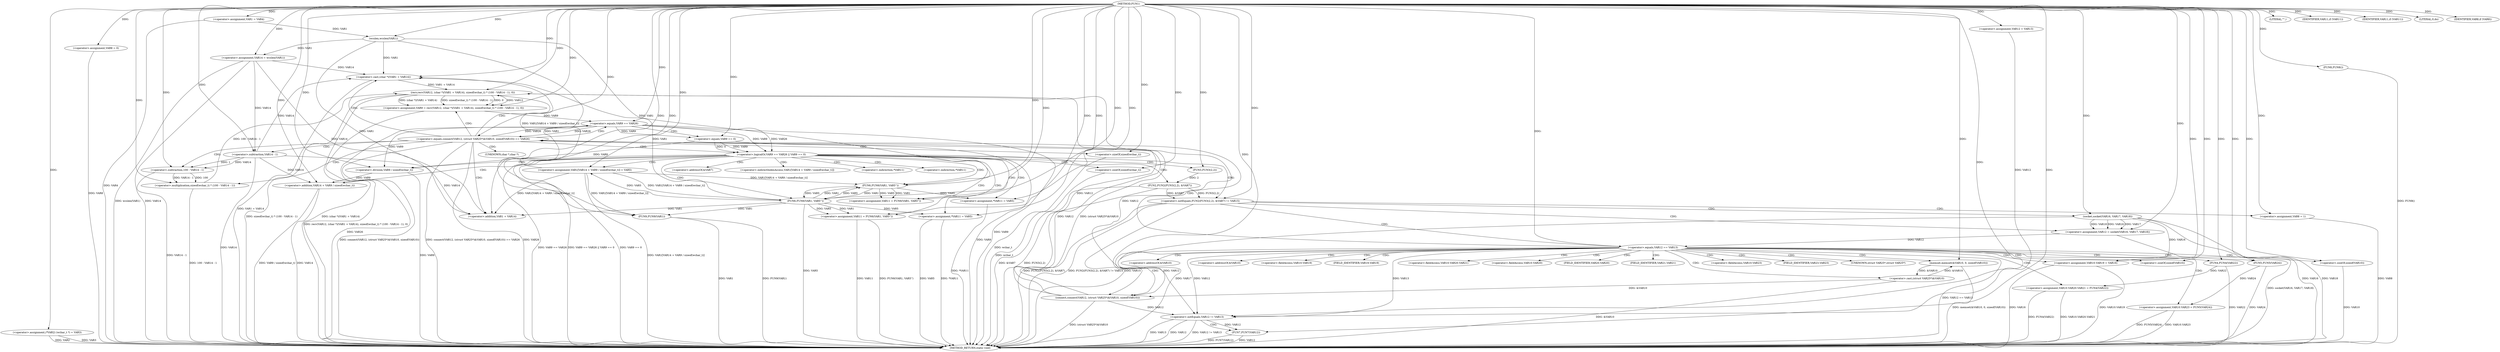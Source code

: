 digraph FUN1 {  
"1000100" [label = "(METHOD,FUN1)" ]
"1000271" [label = "(METHOD_RETURN,static void)" ]
"1000104" [label = "(<operator>.assignment,(*VAR2) (wchar_t *) = VAR3)" ]
"1000107" [label = "(LITERAL,\"\",)" ]
"1000108" [label = "(<operator>.assignment,VAR1 = VAR4)" ]
"1000114" [label = "(<operator>.assignment,VAR8 = 0)" ]
"1000121" [label = "(<operator>.assignment,VAR12 = VAR13)" ]
"1000125" [label = "(<operator>.assignment,VAR14 = wcslen(VAR1))" ]
"1000127" [label = "(wcslen,wcslen(VAR1))" ]
"1000132" [label = "(<operator>.notEquals,FUN2(FUN3(2,2), &VAR7) != VAR15)" ]
"1000133" [label = "(FUN2,FUN2(FUN3(2,2), &VAR7))" ]
"1000134" [label = "(FUN3,FUN3(2,2))" ]
"1000142" [label = "(<operator>.assignment,VAR8 = 1)" ]
"1000145" [label = "(<operator>.assignment,VAR12 = socket(VAR16, VAR17, VAR18))" ]
"1000147" [label = "(socket,socket(VAR16, VAR17, VAR18))" ]
"1000152" [label = "(<operator>.equals,VAR12 == VAR13)" ]
"1000157" [label = "(memset,memset(&VAR10, 0, sizeof(VAR10)))" ]
"1000161" [label = "(<operator>.sizeOf,sizeof(VAR10))" ]
"1000163" [label = "(<operator>.assignment,VAR10.VAR19 = VAR16)" ]
"1000168" [label = "(<operator>.assignment,VAR10.VAR20.VAR21 = FUN4(VAR22))" ]
"1000174" [label = "(FUN4,FUN4(VAR22))" ]
"1000176" [label = "(<operator>.assignment,VAR10.VAR23 = FUN5(VAR24))" ]
"1000180" [label = "(FUN5,FUN5(VAR24))" ]
"1000183" [label = "(<operator>.equals,connect(VAR12, (struct VAR25*)&VAR10, sizeof(VAR10)) == VAR26)" ]
"1000184" [label = "(connect,connect(VAR12, (struct VAR25*)&VAR10, sizeof(VAR10)))" ]
"1000186" [label = "(<operator>.cast,(struct VAR25*)&VAR10)" ]
"1000190" [label = "(<operator>.sizeOf,sizeof(VAR10))" ]
"1000195" [label = "(<operator>.assignment,VAR9 = recv(VAR12, (char *)(VAR1 + VAR14), sizeof(wchar_t) * (100 - VAR14 - 1), 0))" ]
"1000197" [label = "(recv,recv(VAR12, (char *)(VAR1 + VAR14), sizeof(wchar_t) * (100 - VAR14 - 1), 0))" ]
"1000199" [label = "(<operator>.cast,(char *)(VAR1 + VAR14))" ]
"1000201" [label = "(<operator>.addition,VAR1 + VAR14)" ]
"1000204" [label = "(<operator>.multiplication,sizeof(wchar_t) * (100 - VAR14 - 1))" ]
"1000205" [label = "(<operator>.sizeOf,sizeof(wchar_t))" ]
"1000207" [label = "(<operator>.subtraction,100 - VAR14 - 1)" ]
"1000209" [label = "(<operator>.subtraction,VAR14 - 1)" ]
"1000214" [label = "(<operator>.logicalOr,VAR9 == VAR26 || VAR9 == 0)" ]
"1000215" [label = "(<operator>.equals,VAR9 == VAR26)" ]
"1000218" [label = "(<operator>.equals,VAR9 == 0)" ]
"1000223" [label = "(<operator>.assignment,VAR1[VAR14 + VAR9 / sizeof(wchar_t)] = VAR5)" ]
"1000226" [label = "(<operator>.addition,VAR14 + VAR9 / sizeof(wchar_t))" ]
"1000228" [label = "(<operator>.division,VAR9 / sizeof(wchar_t))" ]
"1000230" [label = "(<operator>.sizeOf,sizeof(wchar_t))" ]
"1000233" [label = "(<operator>.assignment,VAR11 = FUN6(VAR1, VAR5''))" ]
"1000235" [label = "(FUN6,FUN6(VAR1, VAR5''))" ]
"1000239" [label = "(IDENTIFIER,VAR11,if (VAR11))" ]
"1000241" [label = "(<operator>.assignment,*VAR11 = VAR5)" ]
"1000245" [label = "(<operator>.assignment,VAR11 = FUN6(VAR1, VAR5''))" ]
"1000247" [label = "(FUN6,FUN6(VAR1, VAR5''))" ]
"1000251" [label = "(IDENTIFIER,VAR11,if (VAR11))" ]
"1000253" [label = "(<operator>.assignment,*VAR11 = VAR5)" ]
"1000257" [label = "(LITERAL,0,do)" ]
"1000259" [label = "(<operator>.notEquals,VAR12 != VAR13)" ]
"1000263" [label = "(FUN7,FUN7(VAR12))" ]
"1000266" [label = "(IDENTIFIER,VAR8,if (VAR8))" ]
"1000268" [label = "(FUN8,FUN8())" ]
"1000269" [label = "(FUN9,FUN9(VAR1))" ]
"1000137" [label = "(<operator>.addressOf,&VAR7)" ]
"1000158" [label = "(<operator>.addressOf,&VAR10)" ]
"1000164" [label = "(<operator>.fieldAccess,VAR10.VAR19)" ]
"1000166" [label = "(FIELD_IDENTIFIER,VAR19,VAR19)" ]
"1000169" [label = "(<operator>.fieldAccess,VAR10.VAR20.VAR21)" ]
"1000170" [label = "(<operator>.fieldAccess,VAR10.VAR20)" ]
"1000172" [label = "(FIELD_IDENTIFIER,VAR20,VAR20)" ]
"1000173" [label = "(FIELD_IDENTIFIER,VAR21,VAR21)" ]
"1000177" [label = "(<operator>.fieldAccess,VAR10.VAR23)" ]
"1000179" [label = "(FIELD_IDENTIFIER,VAR23,VAR23)" ]
"1000187" [label = "(UNKNOWN,struct VAR25*,struct VAR25*)" ]
"1000188" [label = "(<operator>.addressOf,&VAR10)" ]
"1000200" [label = "(UNKNOWN,char *,char *)" ]
"1000224" [label = "(<operator>.indirectIndexAccess,VAR1[VAR14 + VAR9 / sizeof(wchar_t)])" ]
"1000242" [label = "(<operator>.indirection,*VAR11)" ]
"1000254" [label = "(<operator>.indirection,*VAR11)" ]
  "1000209" -> "1000271"  [ label = "DDG: VAR14"] 
  "1000180" -> "1000271"  [ label = "DDG: VAR24"] 
  "1000230" -> "1000271"  [ label = "DDG: wchar_t"] 
  "1000132" -> "1000271"  [ label = "DDG: FUN2(FUN3(2,2), &VAR7)"] 
  "1000108" -> "1000271"  [ label = "DDG: VAR4"] 
  "1000259" -> "1000271"  [ label = "DDG: VAR13"] 
  "1000259" -> "1000271"  [ label = "DDG: VAR12 != VAR13"] 
  "1000186" -> "1000271"  [ label = "DDG: &VAR10"] 
  "1000163" -> "1000271"  [ label = "DDG: VAR10.VAR19"] 
  "1000259" -> "1000271"  [ label = "DDG: VAR12"] 
  "1000184" -> "1000271"  [ label = "DDG: (struct VAR25*)&VAR10"] 
  "1000125" -> "1000271"  [ label = "DDG: VAR14"] 
  "1000199" -> "1000271"  [ label = "DDG: VAR1 + VAR14"] 
  "1000226" -> "1000271"  [ label = "DDG: VAR14"] 
  "1000207" -> "1000271"  [ label = "DDG: VAR14 - 1"] 
  "1000168" -> "1000271"  [ label = "DDG: VAR10.VAR20.VAR21"] 
  "1000215" -> "1000271"  [ label = "DDG: VAR9"] 
  "1000157" -> "1000271"  [ label = "DDG: memset(&VAR10, 0, sizeof(VAR10))"] 
  "1000104" -> "1000271"  [ label = "DDG: VAR2"] 
  "1000218" -> "1000271"  [ label = "DDG: VAR9"] 
  "1000215" -> "1000271"  [ label = "DDG: VAR26"] 
  "1000226" -> "1000271"  [ label = "DDG: VAR9 / sizeof(wchar_t)"] 
  "1000214" -> "1000271"  [ label = "DDG: VAR9 == VAR26 || VAR9 == 0"] 
  "1000253" -> "1000271"  [ label = "DDG: *VAR11"] 
  "1000205" -> "1000271"  [ label = "DDG: wchar_t"] 
  "1000132" -> "1000271"  [ label = "DDG: FUN2(FUN3(2,2), &VAR7) != VAR15"] 
  "1000132" -> "1000271"  [ label = "DDG: VAR15"] 
  "1000269" -> "1000271"  [ label = "DDG: FUN9(VAR1)"] 
  "1000183" -> "1000271"  [ label = "DDG: connect(VAR12, (struct VAR25*)&VAR10, sizeof(VAR10))"] 
  "1000152" -> "1000271"  [ label = "DDG: VAR12 == VAR13"] 
  "1000268" -> "1000271"  [ label = "DDG: FUN8()"] 
  "1000228" -> "1000271"  [ label = "DDG: VAR9"] 
  "1000163" -> "1000271"  [ label = "DDG: VAR16"] 
  "1000133" -> "1000271"  [ label = "DDG: FUN3(2,2)"] 
  "1000190" -> "1000271"  [ label = "DDG: VAR10"] 
  "1000114" -> "1000271"  [ label = "DDG: VAR8"] 
  "1000263" -> "1000271"  [ label = "DDG: FUN7(VAR12)"] 
  "1000176" -> "1000271"  [ label = "DDG: FUN5(VAR24)"] 
  "1000263" -> "1000271"  [ label = "DDG: VAR12"] 
  "1000214" -> "1000271"  [ label = "DDG: VAR9 == 0"] 
  "1000147" -> "1000271"  [ label = "DDG: VAR17"] 
  "1000147" -> "1000271"  [ label = "DDG: VAR16"] 
  "1000204" -> "1000271"  [ label = "DDG: 100 - VAR14 - 1"] 
  "1000125" -> "1000271"  [ label = "DDG: wcslen(VAR1)"] 
  "1000195" -> "1000271"  [ label = "DDG: recv(VAR12, (char *)(VAR1 + VAR14), sizeof(wchar_t) * (100 - VAR14 - 1), 0)"] 
  "1000197" -> "1000271"  [ label = "DDG: (char *)(VAR1 + VAR14)"] 
  "1000241" -> "1000271"  [ label = "DDG: *VAR11"] 
  "1000142" -> "1000271"  [ label = "DDG: VAR8"] 
  "1000214" -> "1000271"  [ label = "DDG: VAR9 == VAR26"] 
  "1000176" -> "1000271"  [ label = "DDG: VAR10.VAR23"] 
  "1000269" -> "1000271"  [ label = "DDG: VAR1"] 
  "1000147" -> "1000271"  [ label = "DDG: VAR18"] 
  "1000253" -> "1000271"  [ label = "DDG: VAR5"] 
  "1000245" -> "1000271"  [ label = "DDG: VAR11"] 
  "1000145" -> "1000271"  [ label = "DDG: socket(VAR16, VAR17, VAR18)"] 
  "1000183" -> "1000271"  [ label = "DDG: connect(VAR12, (struct VAR25*)&VAR10, sizeof(VAR10)) == VAR26"] 
  "1000183" -> "1000271"  [ label = "DDG: VAR26"] 
  "1000168" -> "1000271"  [ label = "DDG: FUN4(VAR22)"] 
  "1000133" -> "1000271"  [ label = "DDG: &VAR7"] 
  "1000104" -> "1000271"  [ label = "DDG: VAR3"] 
  "1000174" -> "1000271"  [ label = "DDG: VAR22"] 
  "1000245" -> "1000271"  [ label = "DDG: FUN6(VAR1, VAR5'')"] 
  "1000247" -> "1000271"  [ label = "DDG: VAR5"] 
  "1000223" -> "1000271"  [ label = "DDG: VAR1[VAR14 + VAR9 / sizeof(wchar_t)]"] 
  "1000197" -> "1000271"  [ label = "DDG: sizeof(wchar_t) * (100 - VAR14 - 1)"] 
  "1000100" -> "1000104"  [ label = "DDG: "] 
  "1000100" -> "1000107"  [ label = "DDG: "] 
  "1000100" -> "1000108"  [ label = "DDG: "] 
  "1000100" -> "1000114"  [ label = "DDG: "] 
  "1000100" -> "1000121"  [ label = "DDG: "] 
  "1000127" -> "1000125"  [ label = "DDG: VAR1"] 
  "1000100" -> "1000125"  [ label = "DDG: "] 
  "1000108" -> "1000127"  [ label = "DDG: VAR1"] 
  "1000100" -> "1000127"  [ label = "DDG: "] 
  "1000133" -> "1000132"  [ label = "DDG: FUN3(2,2)"] 
  "1000133" -> "1000132"  [ label = "DDG: &VAR7"] 
  "1000134" -> "1000133"  [ label = "DDG: 2"] 
  "1000100" -> "1000134"  [ label = "DDG: "] 
  "1000100" -> "1000132"  [ label = "DDG: "] 
  "1000100" -> "1000142"  [ label = "DDG: "] 
  "1000147" -> "1000145"  [ label = "DDG: VAR16"] 
  "1000147" -> "1000145"  [ label = "DDG: VAR17"] 
  "1000147" -> "1000145"  [ label = "DDG: VAR18"] 
  "1000100" -> "1000145"  [ label = "DDG: "] 
  "1000100" -> "1000147"  [ label = "DDG: "] 
  "1000145" -> "1000152"  [ label = "DDG: VAR12"] 
  "1000100" -> "1000152"  [ label = "DDG: "] 
  "1000186" -> "1000157"  [ label = "DDG: &VAR10"] 
  "1000100" -> "1000157"  [ label = "DDG: "] 
  "1000100" -> "1000161"  [ label = "DDG: "] 
  "1000147" -> "1000163"  [ label = "DDG: VAR16"] 
  "1000100" -> "1000163"  [ label = "DDG: "] 
  "1000174" -> "1000168"  [ label = "DDG: VAR22"] 
  "1000100" -> "1000174"  [ label = "DDG: "] 
  "1000180" -> "1000176"  [ label = "DDG: VAR24"] 
  "1000100" -> "1000180"  [ label = "DDG: "] 
  "1000184" -> "1000183"  [ label = "DDG: VAR12"] 
  "1000184" -> "1000183"  [ label = "DDG: (struct VAR25*)&VAR10"] 
  "1000152" -> "1000184"  [ label = "DDG: VAR12"] 
  "1000100" -> "1000184"  [ label = "DDG: "] 
  "1000186" -> "1000184"  [ label = "DDG: &VAR10"] 
  "1000157" -> "1000186"  [ label = "DDG: &VAR10"] 
  "1000100" -> "1000190"  [ label = "DDG: "] 
  "1000215" -> "1000183"  [ label = "DDG: VAR26"] 
  "1000100" -> "1000183"  [ label = "DDG: "] 
  "1000197" -> "1000195"  [ label = "DDG: VAR12"] 
  "1000197" -> "1000195"  [ label = "DDG: (char *)(VAR1 + VAR14)"] 
  "1000197" -> "1000195"  [ label = "DDG: sizeof(wchar_t) * (100 - VAR14 - 1)"] 
  "1000197" -> "1000195"  [ label = "DDG: 0"] 
  "1000100" -> "1000195"  [ label = "DDG: "] 
  "1000184" -> "1000197"  [ label = "DDG: VAR12"] 
  "1000100" -> "1000197"  [ label = "DDG: "] 
  "1000199" -> "1000197"  [ label = "DDG: VAR1 + VAR14"] 
  "1000247" -> "1000199"  [ label = "DDG: VAR1"] 
  "1000127" -> "1000199"  [ label = "DDG: VAR1"] 
  "1000223" -> "1000199"  [ label = "DDG: VAR1[VAR14 + VAR9 / sizeof(wchar_t)]"] 
  "1000100" -> "1000199"  [ label = "DDG: "] 
  "1000125" -> "1000199"  [ label = "DDG: VAR14"] 
  "1000209" -> "1000199"  [ label = "DDG: VAR14"] 
  "1000247" -> "1000201"  [ label = "DDG: VAR1"] 
  "1000127" -> "1000201"  [ label = "DDG: VAR1"] 
  "1000223" -> "1000201"  [ label = "DDG: VAR1[VAR14 + VAR9 / sizeof(wchar_t)]"] 
  "1000100" -> "1000201"  [ label = "DDG: "] 
  "1000125" -> "1000201"  [ label = "DDG: VAR14"] 
  "1000209" -> "1000201"  [ label = "DDG: VAR14"] 
  "1000204" -> "1000197"  [ label = "DDG: 100 - VAR14 - 1"] 
  "1000100" -> "1000204"  [ label = "DDG: "] 
  "1000100" -> "1000205"  [ label = "DDG: "] 
  "1000207" -> "1000204"  [ label = "DDG: 100"] 
  "1000207" -> "1000204"  [ label = "DDG: VAR14 - 1"] 
  "1000100" -> "1000207"  [ label = "DDG: "] 
  "1000209" -> "1000207"  [ label = "DDG: VAR14"] 
  "1000209" -> "1000207"  [ label = "DDG: 1"] 
  "1000100" -> "1000209"  [ label = "DDG: "] 
  "1000125" -> "1000209"  [ label = "DDG: VAR14"] 
  "1000215" -> "1000214"  [ label = "DDG: VAR9"] 
  "1000215" -> "1000214"  [ label = "DDG: VAR26"] 
  "1000195" -> "1000215"  [ label = "DDG: VAR9"] 
  "1000100" -> "1000215"  [ label = "DDG: "] 
  "1000183" -> "1000215"  [ label = "DDG: VAR26"] 
  "1000218" -> "1000214"  [ label = "DDG: VAR9"] 
  "1000218" -> "1000214"  [ label = "DDG: 0"] 
  "1000215" -> "1000218"  [ label = "DDG: VAR9"] 
  "1000100" -> "1000218"  [ label = "DDG: "] 
  "1000247" -> "1000223"  [ label = "DDG: VAR5"] 
  "1000100" -> "1000223"  [ label = "DDG: "] 
  "1000209" -> "1000226"  [ label = "DDG: VAR14"] 
  "1000100" -> "1000226"  [ label = "DDG: "] 
  "1000228" -> "1000226"  [ label = "DDG: VAR9"] 
  "1000215" -> "1000228"  [ label = "DDG: VAR9"] 
  "1000218" -> "1000228"  [ label = "DDG: VAR9"] 
  "1000100" -> "1000228"  [ label = "DDG: "] 
  "1000100" -> "1000230"  [ label = "DDG: "] 
  "1000235" -> "1000233"  [ label = "DDG: VAR1"] 
  "1000235" -> "1000233"  [ label = "DDG: VAR5"] 
  "1000100" -> "1000233"  [ label = "DDG: "] 
  "1000223" -> "1000235"  [ label = "DDG: VAR1[VAR14 + VAR9 / sizeof(wchar_t)]"] 
  "1000100" -> "1000235"  [ label = "DDG: "] 
  "1000247" -> "1000235"  [ label = "DDG: VAR1"] 
  "1000127" -> "1000235"  [ label = "DDG: VAR1"] 
  "1000247" -> "1000235"  [ label = "DDG: VAR5"] 
  "1000100" -> "1000239"  [ label = "DDG: "] 
  "1000235" -> "1000241"  [ label = "DDG: VAR5"] 
  "1000100" -> "1000241"  [ label = "DDG: "] 
  "1000247" -> "1000245"  [ label = "DDG: VAR1"] 
  "1000247" -> "1000245"  [ label = "DDG: VAR5"] 
  "1000100" -> "1000245"  [ label = "DDG: "] 
  "1000235" -> "1000247"  [ label = "DDG: VAR1"] 
  "1000223" -> "1000247"  [ label = "DDG: VAR1[VAR14 + VAR9 / sizeof(wchar_t)]"] 
  "1000100" -> "1000247"  [ label = "DDG: "] 
  "1000235" -> "1000247"  [ label = "DDG: VAR5"] 
  "1000100" -> "1000251"  [ label = "DDG: "] 
  "1000247" -> "1000253"  [ label = "DDG: VAR5"] 
  "1000100" -> "1000253"  [ label = "DDG: "] 
  "1000100" -> "1000257"  [ label = "DDG: "] 
  "1000184" -> "1000259"  [ label = "DDG: VAR12"] 
  "1000152" -> "1000259"  [ label = "DDG: VAR12"] 
  "1000121" -> "1000259"  [ label = "DDG: VAR12"] 
  "1000197" -> "1000259"  [ label = "DDG: VAR12"] 
  "1000100" -> "1000259"  [ label = "DDG: "] 
  "1000152" -> "1000259"  [ label = "DDG: VAR13"] 
  "1000259" -> "1000263"  [ label = "DDG: VAR12"] 
  "1000100" -> "1000263"  [ label = "DDG: "] 
  "1000100" -> "1000266"  [ label = "DDG: "] 
  "1000100" -> "1000268"  [ label = "DDG: "] 
  "1000247" -> "1000269"  [ label = "DDG: VAR1"] 
  "1000127" -> "1000269"  [ label = "DDG: VAR1"] 
  "1000223" -> "1000269"  [ label = "DDG: VAR1[VAR14 + VAR9 / sizeof(wchar_t)]"] 
  "1000100" -> "1000269"  [ label = "DDG: "] 
  "1000132" -> "1000142"  [ label = "CDG: "] 
  "1000132" -> "1000145"  [ label = "CDG: "] 
  "1000132" -> "1000152"  [ label = "CDG: "] 
  "1000132" -> "1000147"  [ label = "CDG: "] 
  "1000152" -> "1000164"  [ label = "CDG: "] 
  "1000152" -> "1000174"  [ label = "CDG: "] 
  "1000152" -> "1000161"  [ label = "CDG: "] 
  "1000152" -> "1000166"  [ label = "CDG: "] 
  "1000152" -> "1000180"  [ label = "CDG: "] 
  "1000152" -> "1000183"  [ label = "CDG: "] 
  "1000152" -> "1000157"  [ label = "CDG: "] 
  "1000152" -> "1000188"  [ label = "CDG: "] 
  "1000152" -> "1000190"  [ label = "CDG: "] 
  "1000152" -> "1000179"  [ label = "CDG: "] 
  "1000152" -> "1000176"  [ label = "CDG: "] 
  "1000152" -> "1000187"  [ label = "CDG: "] 
  "1000152" -> "1000186"  [ label = "CDG: "] 
  "1000152" -> "1000172"  [ label = "CDG: "] 
  "1000152" -> "1000169"  [ label = "CDG: "] 
  "1000152" -> "1000163"  [ label = "CDG: "] 
  "1000152" -> "1000168"  [ label = "CDG: "] 
  "1000152" -> "1000173"  [ label = "CDG: "] 
  "1000152" -> "1000158"  [ label = "CDG: "] 
  "1000152" -> "1000170"  [ label = "CDG: "] 
  "1000152" -> "1000184"  [ label = "CDG: "] 
  "1000152" -> "1000177"  [ label = "CDG: "] 
  "1000183" -> "1000200"  [ label = "CDG: "] 
  "1000183" -> "1000199"  [ label = "CDG: "] 
  "1000183" -> "1000197"  [ label = "CDG: "] 
  "1000183" -> "1000204"  [ label = "CDG: "] 
  "1000183" -> "1000214"  [ label = "CDG: "] 
  "1000183" -> "1000201"  [ label = "CDG: "] 
  "1000183" -> "1000195"  [ label = "CDG: "] 
  "1000183" -> "1000215"  [ label = "CDG: "] 
  "1000183" -> "1000207"  [ label = "CDG: "] 
  "1000183" -> "1000205"  [ label = "CDG: "] 
  "1000183" -> "1000209"  [ label = "CDG: "] 
  "1000214" -> "1000233"  [ label = "CDG: "] 
  "1000214" -> "1000235"  [ label = "CDG: "] 
  "1000214" -> "1000224"  [ label = "CDG: "] 
  "1000214" -> "1000245"  [ label = "CDG: "] 
  "1000214" -> "1000226"  [ label = "CDG: "] 
  "1000214" -> "1000247"  [ label = "CDG: "] 
  "1000214" -> "1000230"  [ label = "CDG: "] 
  "1000214" -> "1000223"  [ label = "CDG: "] 
  "1000214" -> "1000228"  [ label = "CDG: "] 
  "1000214" -> "1000254"  [ label = "CDG: "] 
  "1000214" -> "1000253"  [ label = "CDG: "] 
  "1000214" -> "1000242"  [ label = "CDG: "] 
  "1000214" -> "1000241"  [ label = "CDG: "] 
  "1000214" -> "1000133"  [ label = "CDG: "] 
  "1000214" -> "1000132"  [ label = "CDG: "] 
  "1000214" -> "1000137"  [ label = "CDG: "] 
  "1000214" -> "1000134"  [ label = "CDG: "] 
  "1000215" -> "1000218"  [ label = "CDG: "] 
  "1000259" -> "1000263"  [ label = "CDG: "] 
}
